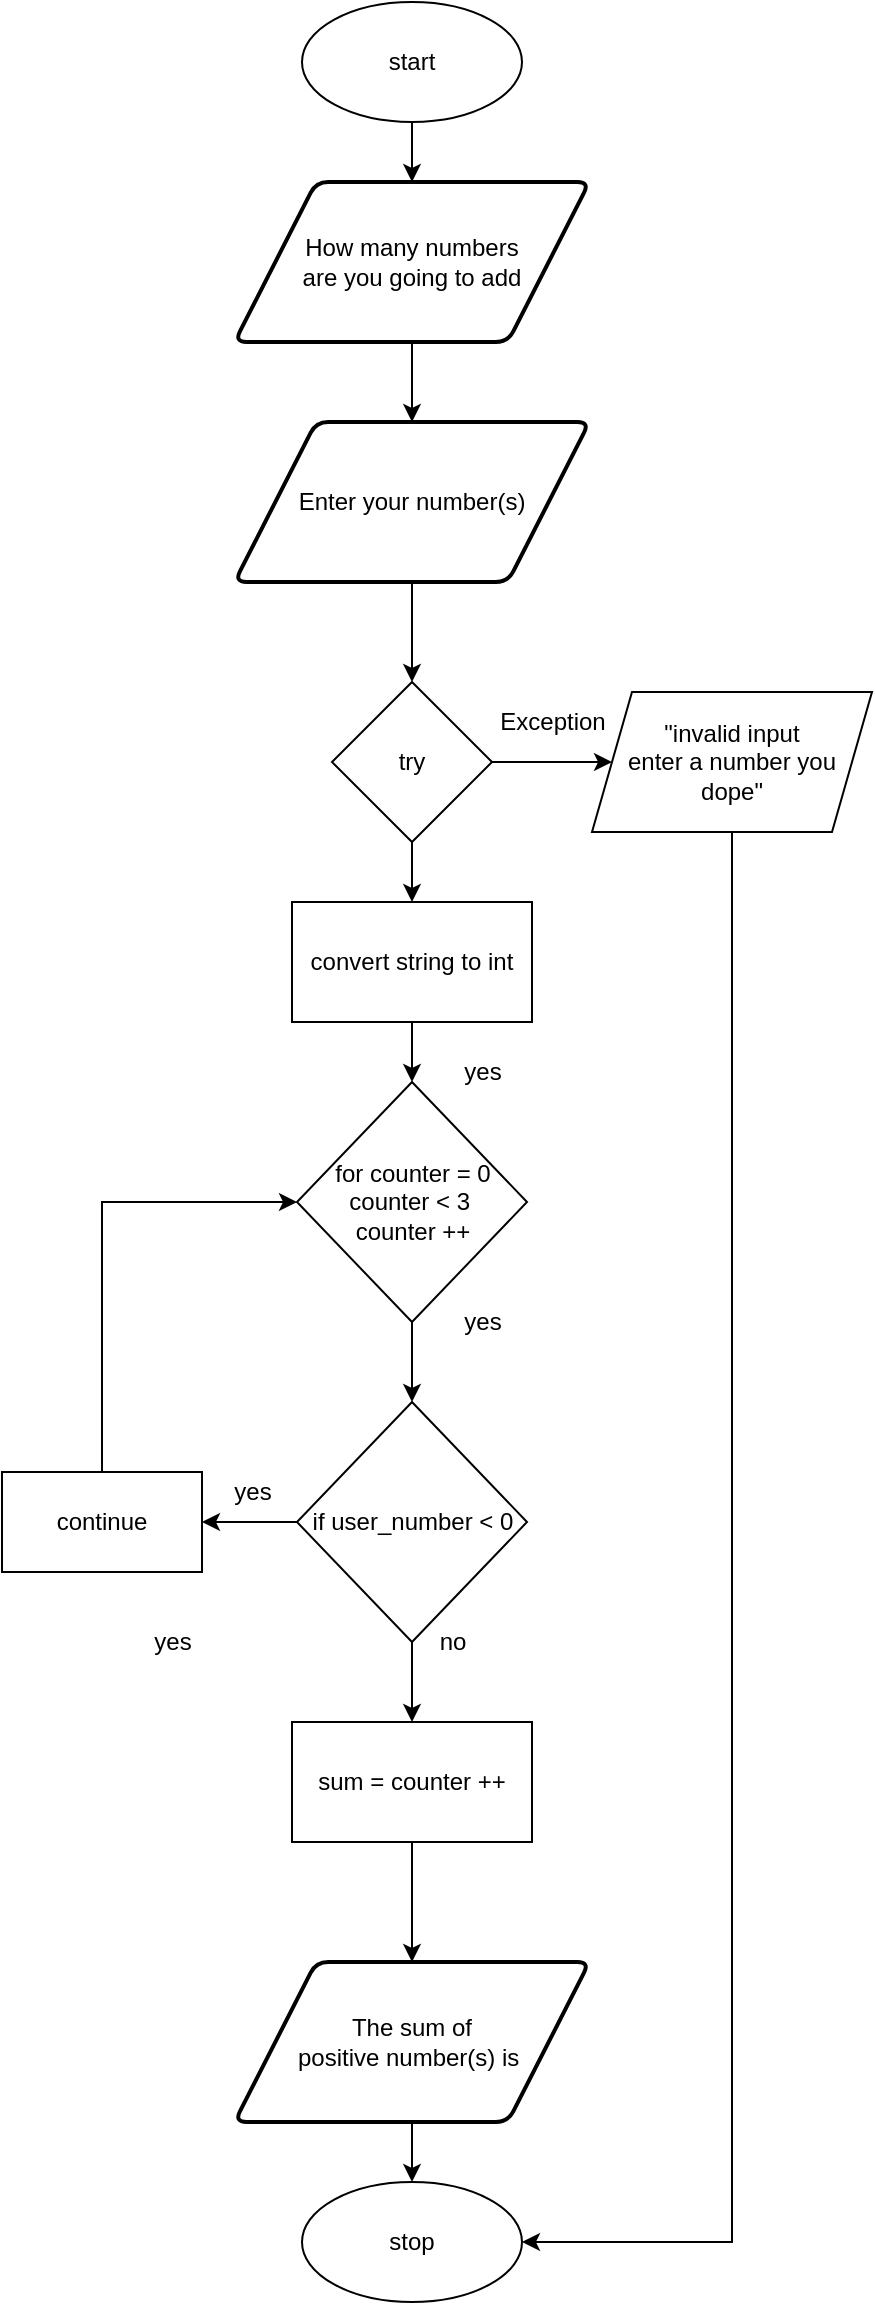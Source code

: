 <mxfile>
    <diagram id="yFI5scYze3rsPK25j4mZ" name="flowchart">
        <mxGraphModel dx="434" dy="381" grid="1" gridSize="10" guides="1" tooltips="1" connect="1" arrows="1" fold="1" page="1" pageScale="1" pageWidth="827" pageHeight="1169" math="0" shadow="0">
            <root>
                <mxCell id="0"/>
                <mxCell id="1" parent="0"/>
                <mxCell id="5" style="edgeStyle=none;html=1;" parent="1" source="2" target="4" edge="1">
                    <mxGeometry relative="1" as="geometry"/>
                </mxCell>
                <mxCell id="2" value="start" style="ellipse;whiteSpace=wrap;html=1;" parent="1" vertex="1">
                    <mxGeometry x="170" width="110" height="60" as="geometry"/>
                </mxCell>
                <mxCell id="6" style="edgeStyle=none;html=1;" parent="1" source="4" edge="1">
                    <mxGeometry relative="1" as="geometry">
                        <mxPoint x="225" y="210" as="targetPoint"/>
                    </mxGeometry>
                </mxCell>
                <mxCell id="4" value="How many numbers &lt;br&gt;are you going to add" style="shape=parallelogram;html=1;strokeWidth=2;perimeter=parallelogramPerimeter;whiteSpace=wrap;rounded=1;arcSize=12;size=0.23;" parent="1" vertex="1">
                    <mxGeometry x="136.25" y="90" width="177.5" height="80" as="geometry"/>
                </mxCell>
                <mxCell id="10" style="edgeStyle=none;html=1;exitX=0.5;exitY=1;exitDx=0;exitDy=0;" parent="1" source="56" target="11" edge="1">
                    <mxGeometry relative="1" as="geometry">
                        <mxPoint x="225" y="380" as="targetPoint"/>
                        <mxPoint x="225" y="310" as="sourcePoint"/>
                    </mxGeometry>
                </mxCell>
                <mxCell id="12" style="edgeStyle=none;html=1;entryX=0;entryY=0.5;entryDx=0;entryDy=0;" parent="1" source="11" target="14" edge="1">
                    <mxGeometry relative="1" as="geometry">
                        <mxPoint x="320" y="410" as="targetPoint"/>
                    </mxGeometry>
                </mxCell>
                <mxCell id="15" style="edgeStyle=none;html=1;entryX=0.5;entryY=0;entryDx=0;entryDy=0;" parent="1" source="11" target="17" edge="1">
                    <mxGeometry relative="1" as="geometry">
                        <mxPoint x="225" y="500" as="targetPoint"/>
                    </mxGeometry>
                </mxCell>
                <mxCell id="11" value="try" style="rhombus;whiteSpace=wrap;html=1;" parent="1" vertex="1">
                    <mxGeometry x="185" y="340" width="80" height="80" as="geometry"/>
                </mxCell>
                <mxCell id="13" value="Exception" style="text;html=1;align=center;verticalAlign=middle;resizable=0;points=[];autosize=1;strokeColor=none;fillColor=none;" parent="1" vertex="1">
                    <mxGeometry x="260" y="350" width="70" height="20" as="geometry"/>
                </mxCell>
                <mxCell id="55" style="rounded=0;html=1;entryX=1;entryY=0.5;entryDx=0;entryDy=0;edgeStyle=elbowEdgeStyle;" parent="1" source="14" target="51" edge="1">
                    <mxGeometry relative="1" as="geometry">
                        <mxPoint x="390" y="460" as="targetPoint"/>
                        <Array as="points">
                            <mxPoint x="385" y="610"/>
                            <mxPoint x="360" y="750"/>
                        </Array>
                    </mxGeometry>
                </mxCell>
                <mxCell id="14" value="&quot;invalid input &lt;br&gt;enter a number you dope&quot;" style="shape=parallelogram;perimeter=parallelogramPerimeter;whiteSpace=wrap;html=1;fixedSize=1;" parent="1" vertex="1">
                    <mxGeometry x="315" y="345" width="140" height="70" as="geometry"/>
                </mxCell>
                <mxCell id="16" value="yes" style="text;html=1;align=center;verticalAlign=middle;resizable=0;points=[];autosize=1;strokeColor=none;fillColor=none;" parent="1" vertex="1">
                    <mxGeometry x="245" y="525" width="30" height="20" as="geometry"/>
                </mxCell>
                <mxCell id="18" style="edgeStyle=none;html=1;entryX=0.5;entryY=0;entryDx=0;entryDy=0;" parent="1" source="17" edge="1">
                    <mxGeometry relative="1" as="geometry">
                        <mxPoint x="225" y="540" as="targetPoint"/>
                    </mxGeometry>
                </mxCell>
                <mxCell id="17" value="convert string to int" style="rounded=0;whiteSpace=wrap;html=1;" parent="1" vertex="1">
                    <mxGeometry x="165" y="450" width="120" height="60" as="geometry"/>
                </mxCell>
                <mxCell id="51" value="stop" style="ellipse;whiteSpace=wrap;html=1;" parent="1" vertex="1">
                    <mxGeometry x="170" y="1090" width="110" height="60" as="geometry"/>
                </mxCell>
                <mxCell id="56" value="Enter your number(s)" style="shape=parallelogram;html=1;strokeWidth=2;perimeter=parallelogramPerimeter;whiteSpace=wrap;rounded=1;arcSize=12;size=0.23;" vertex="1" parent="1">
                    <mxGeometry x="136.25" y="210" width="177.5" height="80" as="geometry"/>
                </mxCell>
                <mxCell id="58" style="edgeStyle=none;html=1;" edge="1" parent="1" source="57">
                    <mxGeometry relative="1" as="geometry">
                        <mxPoint x="225" y="700" as="targetPoint"/>
                    </mxGeometry>
                </mxCell>
                <mxCell id="57" value="for counter = 0&lt;br&gt;counter &amp;lt; 3&amp;nbsp;&lt;br&gt;counter ++" style="rhombus;whiteSpace=wrap;html=1;" vertex="1" parent="1">
                    <mxGeometry x="167.5" y="540" width="115" height="120" as="geometry"/>
                </mxCell>
                <mxCell id="60" style="edgeStyle=none;html=1;" edge="1" parent="1" source="59">
                    <mxGeometry relative="1" as="geometry">
                        <mxPoint x="225" y="860" as="targetPoint"/>
                    </mxGeometry>
                </mxCell>
                <mxCell id="68" style="edgeStyle=none;html=1;" edge="1" parent="1" source="59">
                    <mxGeometry relative="1" as="geometry">
                        <mxPoint x="120" y="760" as="targetPoint"/>
                    </mxGeometry>
                </mxCell>
                <mxCell id="59" value="if user_number &amp;lt; 0" style="rhombus;whiteSpace=wrap;html=1;" vertex="1" parent="1">
                    <mxGeometry x="167.5" y="700" width="115" height="120" as="geometry"/>
                </mxCell>
                <mxCell id="62" style="edgeStyle=none;html=1;" edge="1" parent="1" source="61">
                    <mxGeometry relative="1" as="geometry">
                        <mxPoint x="225" y="980" as="targetPoint"/>
                    </mxGeometry>
                </mxCell>
                <mxCell id="61" value="sum = counter ++" style="rounded=0;whiteSpace=wrap;html=1;" vertex="1" parent="1">
                    <mxGeometry x="165" y="860" width="120" height="60" as="geometry"/>
                </mxCell>
                <mxCell id="64" style="edgeStyle=none;html=1;" edge="1" parent="1" source="63" target="51">
                    <mxGeometry relative="1" as="geometry"/>
                </mxCell>
                <mxCell id="63" value="The sum of &lt;br&gt;positive number(s) is&amp;nbsp;" style="shape=parallelogram;html=1;strokeWidth=2;perimeter=parallelogramPerimeter;whiteSpace=wrap;rounded=1;arcSize=12;size=0.23;" vertex="1" parent="1">
                    <mxGeometry x="136.25" y="980" width="177.5" height="80" as="geometry"/>
                </mxCell>
                <mxCell id="65" value="no" style="text;html=1;align=center;verticalAlign=middle;resizable=0;points=[];autosize=1;strokeColor=none;fillColor=none;" vertex="1" parent="1">
                    <mxGeometry x="230" y="810" width="30" height="20" as="geometry"/>
                </mxCell>
                <mxCell id="66" value="yes" style="text;html=1;align=center;verticalAlign=middle;resizable=0;points=[];autosize=1;strokeColor=none;fillColor=none;" vertex="1" parent="1">
                    <mxGeometry x="245" y="650" width="30" height="20" as="geometry"/>
                </mxCell>
                <mxCell id="67" value="yes" style="text;html=1;align=center;verticalAlign=middle;resizable=0;points=[];autosize=1;strokeColor=none;fillColor=none;" vertex="1" parent="1">
                    <mxGeometry x="90" y="810" width="30" height="20" as="geometry"/>
                </mxCell>
                <mxCell id="71" style="edgeStyle=elbowEdgeStyle;html=1;entryX=0;entryY=0.5;entryDx=0;entryDy=0;rounded=0;" edge="1" parent="1" source="69" target="57">
                    <mxGeometry relative="1" as="geometry">
                        <Array as="points">
                            <mxPoint x="70" y="660"/>
                        </Array>
                    </mxGeometry>
                </mxCell>
                <mxCell id="69" value="continue" style="rounded=0;whiteSpace=wrap;html=1;" vertex="1" parent="1">
                    <mxGeometry x="20" y="735" width="100" height="50" as="geometry"/>
                </mxCell>
                <mxCell id="70" value="yes" style="text;html=1;align=center;verticalAlign=middle;resizable=0;points=[];autosize=1;strokeColor=none;fillColor=none;" vertex="1" parent="1">
                    <mxGeometry x="130" y="735" width="30" height="20" as="geometry"/>
                </mxCell>
            </root>
        </mxGraphModel>
    </diagram>
</mxfile>